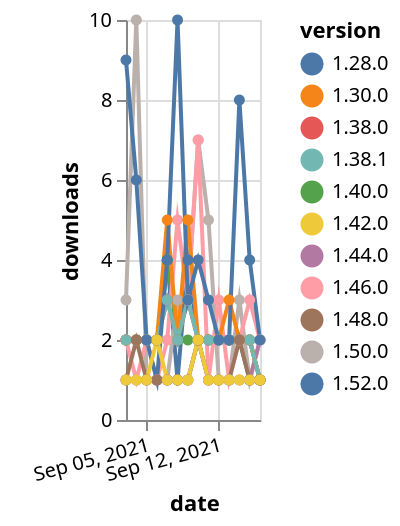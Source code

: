 {"$schema": "https://vega.github.io/schema/vega-lite/v5.json", "description": "A simple bar chart with embedded data.", "data": {"values": [{"date": "2021-09-03", "total": 3581, "delta": 2, "version": "1.28.0"}, {"date": "2021-09-04", "total": 3583, "delta": 2, "version": "1.28.0"}, {"date": "2021-09-05", "total": 3585, "delta": 2, "version": "1.28.0"}, {"date": "2021-09-06", "total": 3587, "delta": 2, "version": "1.28.0"}, {"date": "2021-09-07", "total": 3591, "delta": 4, "version": "1.28.0"}, {"date": "2021-09-08", "total": 3592, "delta": 1, "version": "1.28.0"}, {"date": "2021-09-09", "total": 3596, "delta": 4, "version": "1.28.0"}, {"date": "2021-09-10", "total": 3598, "delta": 2, "version": "1.28.0"}, {"date": "2021-09-11", "total": 3600, "delta": 2, "version": "1.28.0"}, {"date": "2021-09-12", "total": 3602, "delta": 2, "version": "1.28.0"}, {"date": "2021-09-13", "total": 3604, "delta": 2, "version": "1.28.0"}, {"date": "2021-09-14", "total": 3606, "delta": 2, "version": "1.28.0"}, {"date": "2021-09-15", "total": 3607, "delta": 1, "version": "1.28.0"}, {"date": "2021-09-16", "total": 3608, "delta": 1, "version": "1.28.0"}, {"date": "2021-09-03", "total": 718, "delta": 3, "version": "1.50.0"}, {"date": "2021-09-04", "total": 728, "delta": 10, "version": "1.50.0"}, {"date": "2021-09-05", "total": 729, "delta": 1, "version": "1.50.0"}, {"date": "2021-09-06", "total": 730, "delta": 1, "version": "1.50.0"}, {"date": "2021-09-07", "total": 731, "delta": 1, "version": "1.50.0"}, {"date": "2021-09-08", "total": 734, "delta": 3, "version": "1.50.0"}, {"date": "2021-09-09", "total": 737, "delta": 3, "version": "1.50.0"}, {"date": "2021-09-10", "total": 744, "delta": 7, "version": "1.50.0"}, {"date": "2021-09-11", "total": 749, "delta": 5, "version": "1.50.0"}, {"date": "2021-09-12", "total": 750, "delta": 1, "version": "1.50.0"}, {"date": "2021-09-13", "total": 751, "delta": 1, "version": "1.50.0"}, {"date": "2021-09-14", "total": 754, "delta": 3, "version": "1.50.0"}, {"date": "2021-09-15", "total": 755, "delta": 1, "version": "1.50.0"}, {"date": "2021-09-16", "total": 757, "delta": 2, "version": "1.50.0"}, {"date": "2021-09-03", "total": 520, "delta": 1, "version": "1.44.0"}, {"date": "2021-09-04", "total": 521, "delta": 1, "version": "1.44.0"}, {"date": "2021-09-05", "total": 522, "delta": 1, "version": "1.44.0"}, {"date": "2021-09-06", "total": 523, "delta": 1, "version": "1.44.0"}, {"date": "2021-09-07", "total": 524, "delta": 1, "version": "1.44.0"}, {"date": "2021-09-08", "total": 525, "delta": 1, "version": "1.44.0"}, {"date": "2021-09-09", "total": 526, "delta": 1, "version": "1.44.0"}, {"date": "2021-09-10", "total": 528, "delta": 2, "version": "1.44.0"}, {"date": "2021-09-11", "total": 529, "delta": 1, "version": "1.44.0"}, {"date": "2021-09-12", "total": 530, "delta": 1, "version": "1.44.0"}, {"date": "2021-09-13", "total": 531, "delta": 1, "version": "1.44.0"}, {"date": "2021-09-14", "total": 532, "delta": 1, "version": "1.44.0"}, {"date": "2021-09-15", "total": 533, "delta": 1, "version": "1.44.0"}, {"date": "2021-09-16", "total": 535, "delta": 2, "version": "1.44.0"}, {"date": "2021-09-03", "total": 2564, "delta": 2, "version": "1.38.0"}, {"date": "2021-09-04", "total": 2566, "delta": 2, "version": "1.38.0"}, {"date": "2021-09-05", "total": 2568, "delta": 2, "version": "1.38.0"}, {"date": "2021-09-06", "total": 2570, "delta": 2, "version": "1.38.0"}, {"date": "2021-09-07", "total": 2573, "delta": 3, "version": "1.38.0"}, {"date": "2021-09-08", "total": 2575, "delta": 2, "version": "1.38.0"}, {"date": "2021-09-09", "total": 2578, "delta": 3, "version": "1.38.0"}, {"date": "2021-09-10", "total": 2580, "delta": 2, "version": "1.38.0"}, {"date": "2021-09-11", "total": 2582, "delta": 2, "version": "1.38.0"}, {"date": "2021-09-12", "total": 2584, "delta": 2, "version": "1.38.0"}, {"date": "2021-09-13", "total": 2586, "delta": 2, "version": "1.38.0"}, {"date": "2021-09-14", "total": 2588, "delta": 2, "version": "1.38.0"}, {"date": "2021-09-15", "total": 2590, "delta": 2, "version": "1.38.0"}, {"date": "2021-09-16", "total": 2591, "delta": 1, "version": "1.38.0"}, {"date": "2021-09-03", "total": 2994, "delta": 2, "version": "1.40.0"}, {"date": "2021-09-04", "total": 2996, "delta": 2, "version": "1.40.0"}, {"date": "2021-09-05", "total": 2998, "delta": 2, "version": "1.40.0"}, {"date": "2021-09-06", "total": 3000, "delta": 2, "version": "1.40.0"}, {"date": "2021-09-07", "total": 3004, "delta": 4, "version": "1.40.0"}, {"date": "2021-09-08", "total": 3006, "delta": 2, "version": "1.40.0"}, {"date": "2021-09-09", "total": 3008, "delta": 2, "version": "1.40.0"}, {"date": "2021-09-10", "total": 3010, "delta": 2, "version": "1.40.0"}, {"date": "2021-09-11", "total": 3012, "delta": 2, "version": "1.40.0"}, {"date": "2021-09-12", "total": 3014, "delta": 2, "version": "1.40.0"}, {"date": "2021-09-13", "total": 3016, "delta": 2, "version": "1.40.0"}, {"date": "2021-09-14", "total": 3018, "delta": 2, "version": "1.40.0"}, {"date": "2021-09-15", "total": 3020, "delta": 2, "version": "1.40.0"}, {"date": "2021-09-16", "total": 3021, "delta": 1, "version": "1.40.0"}, {"date": "2021-09-03", "total": 1492, "delta": 2, "version": "1.46.0"}, {"date": "2021-09-04", "total": 1493, "delta": 1, "version": "1.46.0"}, {"date": "2021-09-05", "total": 1495, "delta": 2, "version": "1.46.0"}, {"date": "2021-09-06", "total": 1496, "delta": 1, "version": "1.46.0"}, {"date": "2021-09-07", "total": 1498, "delta": 2, "version": "1.46.0"}, {"date": "2021-09-08", "total": 1503, "delta": 5, "version": "1.46.0"}, {"date": "2021-09-09", "total": 1506, "delta": 3, "version": "1.46.0"}, {"date": "2021-09-10", "total": 1513, "delta": 7, "version": "1.46.0"}, {"date": "2021-09-11", "total": 1514, "delta": 1, "version": "1.46.0"}, {"date": "2021-09-12", "total": 1517, "delta": 3, "version": "1.46.0"}, {"date": "2021-09-13", "total": 1518, "delta": 1, "version": "1.46.0"}, {"date": "2021-09-14", "total": 1520, "delta": 2, "version": "1.46.0"}, {"date": "2021-09-15", "total": 1523, "delta": 3, "version": "1.46.0"}, {"date": "2021-09-16", "total": 1525, "delta": 2, "version": "1.46.0"}, {"date": "2021-09-03", "total": 3878, "delta": 2, "version": "1.30.0"}, {"date": "2021-09-04", "total": 3880, "delta": 2, "version": "1.30.0"}, {"date": "2021-09-05", "total": 3882, "delta": 2, "version": "1.30.0"}, {"date": "2021-09-06", "total": 3884, "delta": 2, "version": "1.30.0"}, {"date": "2021-09-07", "total": 3889, "delta": 5, "version": "1.30.0"}, {"date": "2021-09-08", "total": 3891, "delta": 2, "version": "1.30.0"}, {"date": "2021-09-09", "total": 3896, "delta": 5, "version": "1.30.0"}, {"date": "2021-09-10", "total": 3898, "delta": 2, "version": "1.30.0"}, {"date": "2021-09-11", "total": 3900, "delta": 2, "version": "1.30.0"}, {"date": "2021-09-12", "total": 3902, "delta": 2, "version": "1.30.0"}, {"date": "2021-09-13", "total": 3905, "delta": 3, "version": "1.30.0"}, {"date": "2021-09-14", "total": 3907, "delta": 2, "version": "1.30.0"}, {"date": "2021-09-15", "total": 3909, "delta": 2, "version": "1.30.0"}, {"date": "2021-09-16", "total": 3910, "delta": 1, "version": "1.30.0"}, {"date": "2021-09-03", "total": 3305, "delta": 2, "version": "1.38.1"}, {"date": "2021-09-04", "total": 3307, "delta": 2, "version": "1.38.1"}, {"date": "2021-09-05", "total": 3309, "delta": 2, "version": "1.38.1"}, {"date": "2021-09-06", "total": 3311, "delta": 2, "version": "1.38.1"}, {"date": "2021-09-07", "total": 3314, "delta": 3, "version": "1.38.1"}, {"date": "2021-09-08", "total": 3316, "delta": 2, "version": "1.38.1"}, {"date": "2021-09-09", "total": 3319, "delta": 3, "version": "1.38.1"}, {"date": "2021-09-10", "total": 3321, "delta": 2, "version": "1.38.1"}, {"date": "2021-09-11", "total": 3323, "delta": 2, "version": "1.38.1"}, {"date": "2021-09-12", "total": 3325, "delta": 2, "version": "1.38.1"}, {"date": "2021-09-13", "total": 3327, "delta": 2, "version": "1.38.1"}, {"date": "2021-09-14", "total": 3329, "delta": 2, "version": "1.38.1"}, {"date": "2021-09-15", "total": 3331, "delta": 2, "version": "1.38.1"}, {"date": "2021-09-16", "total": 3332, "delta": 1, "version": "1.38.1"}, {"date": "2021-09-03", "total": 288, "delta": 9, "version": "1.52.0"}, {"date": "2021-09-04", "total": 294, "delta": 6, "version": "1.52.0"}, {"date": "2021-09-05", "total": 296, "delta": 2, "version": "1.52.0"}, {"date": "2021-09-06", "total": 297, "delta": 1, "version": "1.52.0"}, {"date": "2021-09-07", "total": 301, "delta": 4, "version": "1.52.0"}, {"date": "2021-09-08", "total": 311, "delta": 10, "version": "1.52.0"}, {"date": "2021-09-09", "total": 314, "delta": 3, "version": "1.52.0"}, {"date": "2021-09-10", "total": 318, "delta": 4, "version": "1.52.0"}, {"date": "2021-09-11", "total": 321, "delta": 3, "version": "1.52.0"}, {"date": "2021-09-12", "total": 323, "delta": 2, "version": "1.52.0"}, {"date": "2021-09-13", "total": 325, "delta": 2, "version": "1.52.0"}, {"date": "2021-09-14", "total": 333, "delta": 8, "version": "1.52.0"}, {"date": "2021-09-15", "total": 337, "delta": 4, "version": "1.52.0"}, {"date": "2021-09-16", "total": 339, "delta": 2, "version": "1.52.0"}, {"date": "2021-09-03", "total": 412, "delta": 1, "version": "1.48.0"}, {"date": "2021-09-04", "total": 414, "delta": 2, "version": "1.48.0"}, {"date": "2021-09-05", "total": 415, "delta": 1, "version": "1.48.0"}, {"date": "2021-09-06", "total": 416, "delta": 1, "version": "1.48.0"}, {"date": "2021-09-07", "total": 417, "delta": 1, "version": "1.48.0"}, {"date": "2021-09-08", "total": 418, "delta": 1, "version": "1.48.0"}, {"date": "2021-09-09", "total": 419, "delta": 1, "version": "1.48.0"}, {"date": "2021-09-10", "total": 421, "delta": 2, "version": "1.48.0"}, {"date": "2021-09-11", "total": 422, "delta": 1, "version": "1.48.0"}, {"date": "2021-09-12", "total": 423, "delta": 1, "version": "1.48.0"}, {"date": "2021-09-13", "total": 424, "delta": 1, "version": "1.48.0"}, {"date": "2021-09-14", "total": 426, "delta": 2, "version": "1.48.0"}, {"date": "2021-09-15", "total": 427, "delta": 1, "version": "1.48.0"}, {"date": "2021-09-16", "total": 428, "delta": 1, "version": "1.48.0"}, {"date": "2021-09-03", "total": 1422, "delta": 1, "version": "1.42.0"}, {"date": "2021-09-04", "total": 1423, "delta": 1, "version": "1.42.0"}, {"date": "2021-09-05", "total": 1424, "delta": 1, "version": "1.42.0"}, {"date": "2021-09-06", "total": 1426, "delta": 2, "version": "1.42.0"}, {"date": "2021-09-07", "total": 1427, "delta": 1, "version": "1.42.0"}, {"date": "2021-09-08", "total": 1428, "delta": 1, "version": "1.42.0"}, {"date": "2021-09-09", "total": 1429, "delta": 1, "version": "1.42.0"}, {"date": "2021-09-10", "total": 1431, "delta": 2, "version": "1.42.0"}, {"date": "2021-09-11", "total": 1432, "delta": 1, "version": "1.42.0"}, {"date": "2021-09-12", "total": 1433, "delta": 1, "version": "1.42.0"}, {"date": "2021-09-13", "total": 1434, "delta": 1, "version": "1.42.0"}, {"date": "2021-09-14", "total": 1435, "delta": 1, "version": "1.42.0"}, {"date": "2021-09-15", "total": 1436, "delta": 1, "version": "1.42.0"}, {"date": "2021-09-16", "total": 1437, "delta": 1, "version": "1.42.0"}]}, "width": "container", "mark": {"type": "line", "point": {"filled": true}}, "encoding": {"x": {"field": "date", "type": "temporal", "timeUnit": "yearmonthdate", "title": "date", "axis": {"labelAngle": -15}}, "y": {"field": "delta", "type": "quantitative", "title": "downloads"}, "color": {"field": "version", "type": "nominal"}, "tooltip": {"field": "delta"}}}